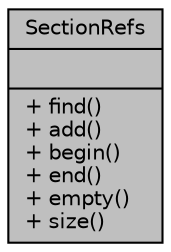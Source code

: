 digraph "SectionRefs"
{
 // LATEX_PDF_SIZE
  edge [fontname="Helvetica",fontsize="10",labelfontname="Helvetica",labelfontsize="10"];
  node [fontname="Helvetica",fontsize="10",shape=record];
  Node1 [label="{SectionRefs\n||+ find()\l+ add()\l+ begin()\l+ end()\l+ empty()\l+ size()\l}",height=0.2,width=0.4,color="black", fillcolor="grey75", style="filled", fontcolor="black",tooltip="class that represents a list of constant references to sections."];
}
